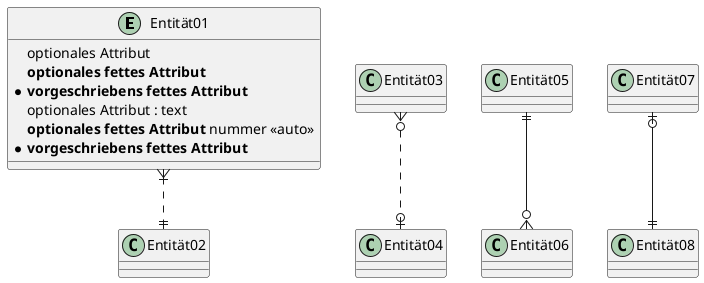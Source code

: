@startuml

' verhindere Probleme mit gewinkelten Krähenfüßen
skinparam linetype ortho

entity Entität01 {
   optionales Attribut
   **optionales fettes Attribut**
   * **vorgeschriebens fettes Attribut**
}

entity Entität01 {
   optionales Attribut : text
   **optionales fettes Attribut** nummer <<auto>>
   * **vorgeschriebens fettes Attribut**
}
Entität01 }|..|| Entität02
Entität03 }o..o| Entität04
Entität05 ||--o{ Entität06
Entität07 |o--|| Entität08

@enduml